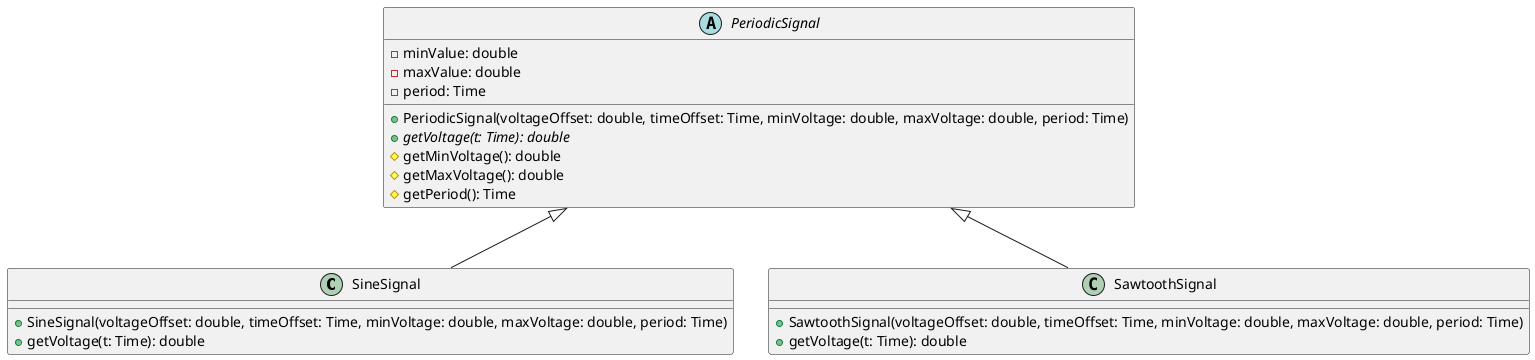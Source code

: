 @startuml

class SineSignal {
+SineSignal(voltageOffset: double, timeOffset: Time, minVoltage: double, maxVoltage: double, period: Time)
+getVoltage(t: Time): double
}

class SawtoothSignal {
+SawtoothSignal(voltageOffset: double, timeOffset: Time, minVoltage: double, maxVoltage: double, period: Time)
+getVoltage(t: Time): double
}

abstract class PeriodicSignal {
-minValue: double
-maxValue: double
-period: Time

+PeriodicSignal(voltageOffset: double, timeOffset: Time, minVoltage: double, maxVoltage: double, period: Time)
+{abstract} getVoltage(t: Time): double
#getMinVoltage(): double
#getMaxVoltage(): double
#getPeriod(): Time
}

PeriodicSignal <|-- SineSignal
PeriodicSignal <|-- SawtoothSignal
@enduml
